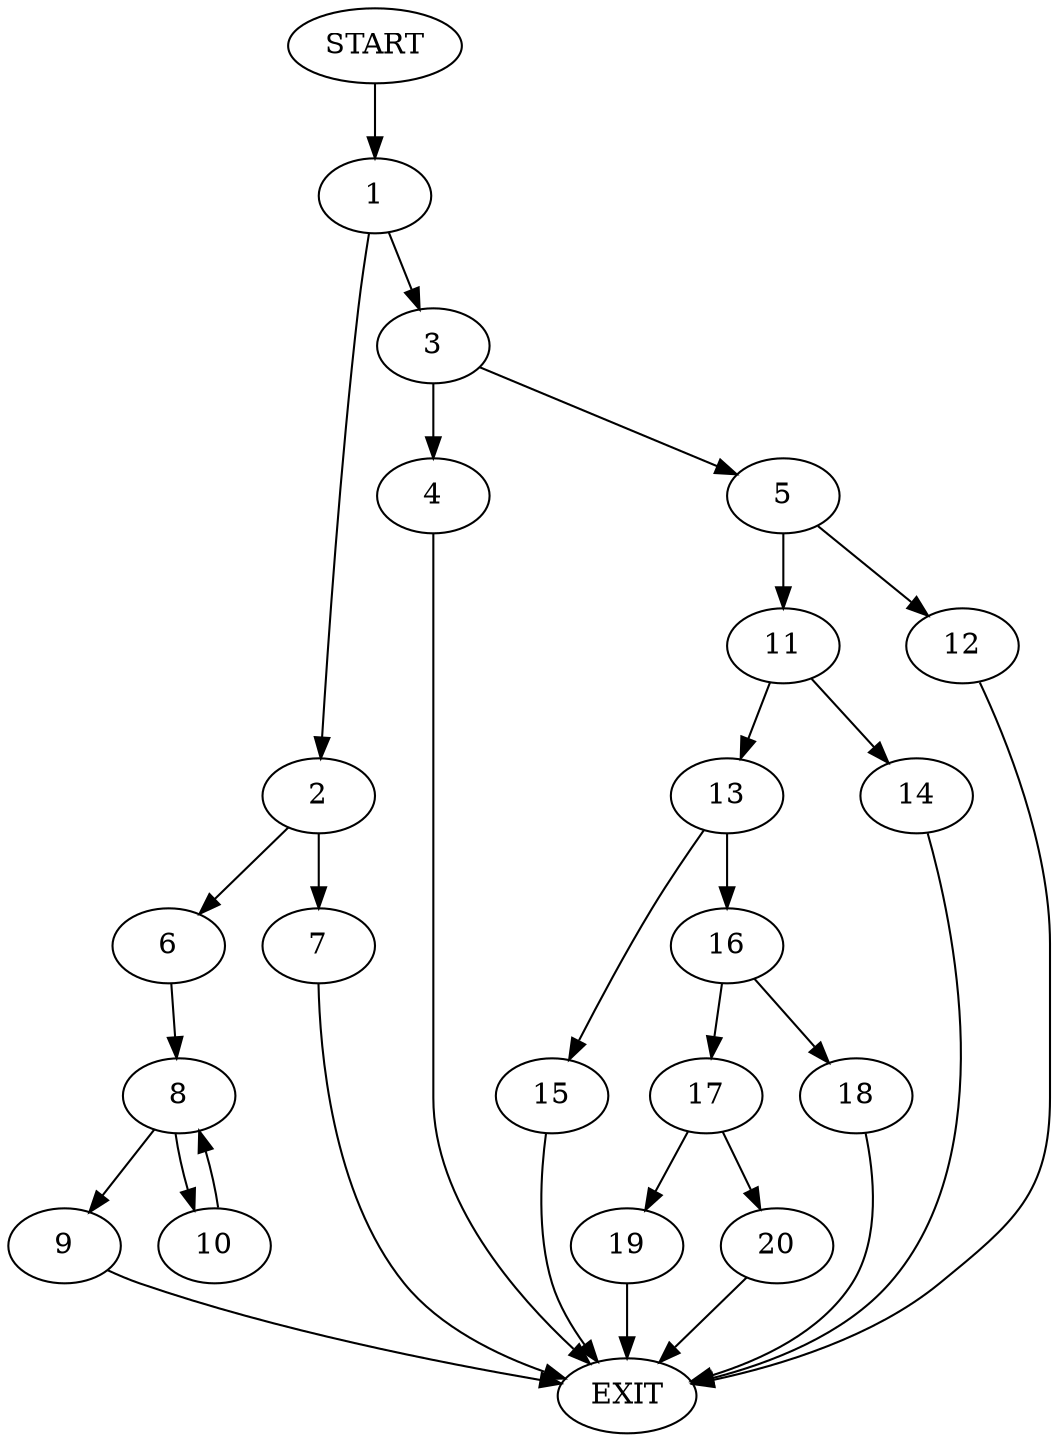 digraph {
0 [label="START"]
21 [label="EXIT"]
0 -> 1
1 -> 2
1 -> 3
3 -> 4
3 -> 5
2 -> 6
2 -> 7
6 -> 8
7 -> 21
8 -> 9
8 -> 10
10 -> 8
9 -> 21
5 -> 11
5 -> 12
4 -> 21
12 -> 21
11 -> 13
11 -> 14
14 -> 21
13 -> 15
13 -> 16
16 -> 17
16 -> 18
15 -> 21
17 -> 19
17 -> 20
18 -> 21
20 -> 21
19 -> 21
}
